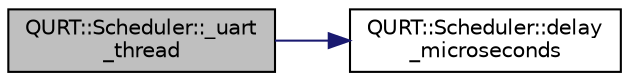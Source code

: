 digraph "QURT::Scheduler::_uart_thread"
{
 // INTERACTIVE_SVG=YES
  edge [fontname="Helvetica",fontsize="10",labelfontname="Helvetica",labelfontsize="10"];
  node [fontname="Helvetica",fontsize="10",shape=record];
  rankdir="LR";
  Node1 [label="QURT::Scheduler::_uart\l_thread",height=0.2,width=0.4,color="black", fillcolor="grey75", style="filled", fontcolor="black"];
  Node1 -> Node2 [color="midnightblue",fontsize="10",style="solid",fontname="Helvetica"];
  Node2 [label="QURT::Scheduler::delay\l_microseconds",height=0.2,width=0.4,color="black", fillcolor="white", style="filled",URL="$classQURT_1_1Scheduler.html#a4cffd5bcba0175bf49c7aa75ff3bf09a"];
}
